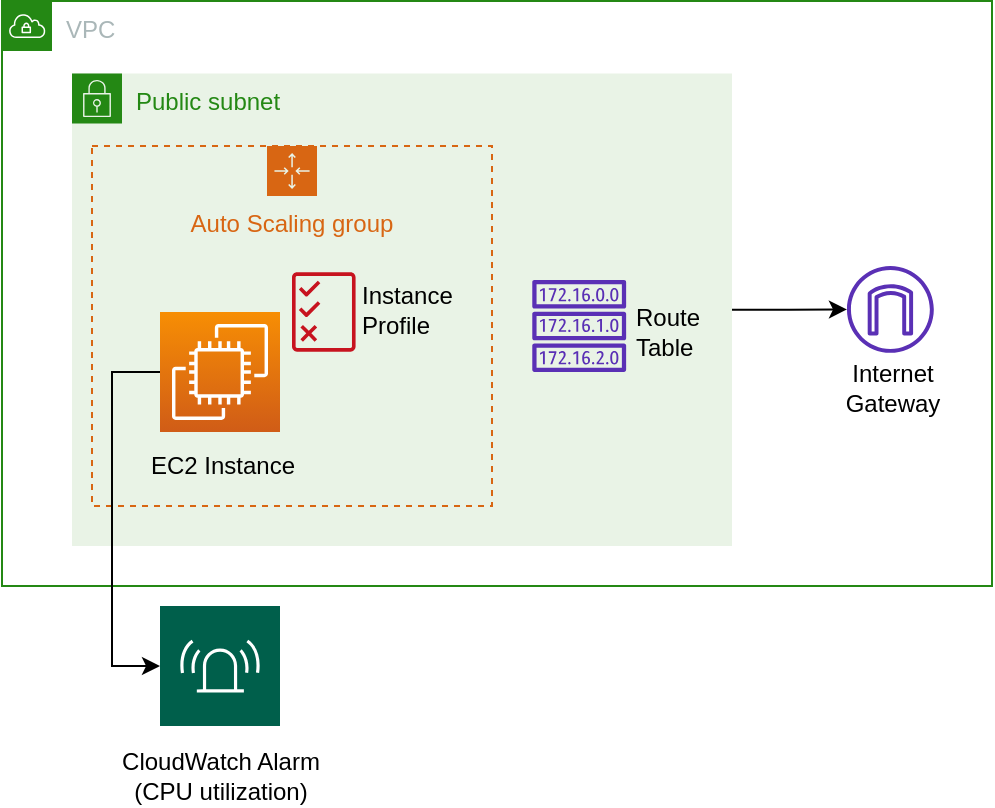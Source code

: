 <mxfile version="14.1.8" type="device"><diagram id="VrJSyCtyyk0UYBWMlAai" name="Page-1"><mxGraphModel dx="1086" dy="806" grid="1" gridSize="10" guides="1" tooltips="1" connect="1" arrows="1" fold="1" page="1" pageScale="1" pageWidth="850" pageHeight="1100" background="none" math="0" shadow="0"><root><mxCell id="0"/><mxCell id="1" parent="0"/><mxCell id="lls4c6PotRuVWO8DvVIY-1" value="VPC" style="points=[[0,0],[0.25,0],[0.5,0],[0.75,0],[1,0],[1,0.25],[1,0.5],[1,0.75],[1,1],[0.75,1],[0.5,1],[0.25,1],[0,1],[0,0.75],[0,0.5],[0,0.25]];outlineConnect=0;gradientColor=none;html=1;whiteSpace=wrap;fontSize=12;fontStyle=0;shape=mxgraph.aws4.group;grIcon=mxgraph.aws4.group_vpc;strokeColor=#248814;fillColor=none;verticalAlign=top;align=left;spacingLeft=30;fontColor=#AAB7B8;dashed=0;" parent="1" vertex="1"><mxGeometry x="85" y="307.5" width="495" height="292.5" as="geometry"/></mxCell><mxCell id="lls4c6PotRuVWO8DvVIY-3" value="Public subnet" style="points=[[0,0],[0.25,0],[0.5,0],[0.75,0],[1,0],[1,0.25],[1,0.5],[1,0.75],[1,1],[0.75,1],[0.5,1],[0.25,1],[0,1],[0,0.75],[0,0.5],[0,0.25]];outlineConnect=0;gradientColor=none;html=1;whiteSpace=wrap;fontSize=12;fontStyle=0;shape=mxgraph.aws4.group;grIcon=mxgraph.aws4.group_security_group;grStroke=0;strokeColor=#248814;fillColor=#E9F3E6;verticalAlign=top;align=left;spacingLeft=30;fontColor=#248814;dashed=0;" parent="1" vertex="1"><mxGeometry x="120" y="343.75" width="330" height="236.25" as="geometry"/></mxCell><mxCell id="CpfxMeXxCXW5DumJ89Vl-26" style="edgeStyle=orthogonalEdgeStyle;rounded=0;orthogonalLoop=1;jettySize=auto;html=1;exitX=1;exitY=0.5;exitDx=0;exitDy=0;" parent="1" source="lls4c6PotRuVWO8DvVIY-3" target="lls4c6PotRuVWO8DvVIY-6" edge="1"><mxGeometry relative="1" as="geometry"/></mxCell><mxCell id="dWnzzBNCo0jr79b0VRSa-27" value="" style="group" parent="1" vertex="1" connectable="0"><mxGeometry x="350" y="447" width="100" height="46" as="geometry"/></mxCell><mxCell id="lls4c6PotRuVWO8DvVIY-5" value="" style="outlineConnect=0;fontColor=#232F3E;gradientColor=none;fillColor=#5A30B5;strokeColor=none;dashed=0;verticalLabelPosition=bottom;verticalAlign=top;align=center;html=1;fontSize=12;fontStyle=0;aspect=fixed;pointerEvents=1;shape=mxgraph.aws4.route_table;" parent="dWnzzBNCo0jr79b0VRSa-27" vertex="1"><mxGeometry width="47.21" height="46" as="geometry"/></mxCell><mxCell id="lls4c6PotRuVWO8DvVIY-9" value="Route &lt;br&gt;Table" style="text;html=1;resizable=0;autosize=1;align=left;verticalAlign=middle;points=[];fillColor=none;strokeColor=none;rounded=0;" parent="dWnzzBNCo0jr79b0VRSa-27" vertex="1"><mxGeometry x="50" y="10.5" width="50" height="30" as="geometry"/></mxCell><mxCell id="CpfxMeXxCXW5DumJ89Vl-24" value="" style="group" parent="1" vertex="1" connectable="0"><mxGeometry x="500" y="440.0" width="60" height="76.421" as="geometry"/></mxCell><mxCell id="lls4c6PotRuVWO8DvVIY-6" value="" style="outlineConnect=0;fontColor=#232F3E;fillColor=#5A30B5;strokeColor=none;dashed=0;verticalLabelPosition=bottom;verticalAlign=top;align=center;html=1;fontSize=12;fontStyle=0;aspect=fixed;pointerEvents=1;shape=mxgraph.aws4.internet_gateway;sketch=0;" parent="CpfxMeXxCXW5DumJ89Vl-24" vertex="1"><mxGeometry x="7.486" width="43.421" height="43.421" as="geometry"/></mxCell><mxCell id="lls4c6PotRuVWO8DvVIY-11" value="Internet&lt;br&gt;Gateway" style="text;html=1;resizable=0;autosize=1;align=center;verticalAlign=middle;points=[];fillColor=none;strokeColor=none;rounded=0;" parent="CpfxMeXxCXW5DumJ89Vl-24" vertex="1"><mxGeometry y="46.421" width="60" height="30" as="geometry"/></mxCell><mxCell id="fXoyjF4_F10-UTlKI6f9-1" value="Auto Scaling group" style="points=[[0,0],[0.25,0],[0.5,0],[0.75,0],[1,0],[1,0.25],[1,0.5],[1,0.75],[1,1],[0.75,1],[0.5,1],[0.25,1],[0,1],[0,0.75],[0,0.5],[0,0.25]];outlineConnect=0;gradientColor=none;html=1;whiteSpace=wrap;fontSize=12;fontStyle=0;shape=mxgraph.aws4.groupCenter;grIcon=mxgraph.aws4.group_auto_scaling_group;grStroke=1;strokeColor=#D86613;fillColor=none;verticalAlign=top;align=center;fontColor=#D86613;dashed=1;spacingTop=25;" vertex="1" parent="1"><mxGeometry x="130" y="380" width="200" height="180" as="geometry"/></mxCell><mxCell id="AjZtPu9GpAJyjRR4jfqs-4" value="" style="group" parent="1" vertex="1" connectable="0"><mxGeometry x="150.0" y="443" width="172.79" height="107" as="geometry"/></mxCell><mxCell id="CpfxMeXxCXW5DumJ89Vl-15" value="" style="group" parent="AjZtPu9GpAJyjRR4jfqs-4" vertex="1" connectable="0"><mxGeometry y="20" width="90" height="87" as="geometry"/></mxCell><mxCell id="dWnzzBNCo0jr79b0VRSa-3" value="" style="outlineConnect=0;fontColor=#232F3E;gradientColor=#F78E04;gradientDirection=north;fillColor=#D05C17;strokeColor=#ffffff;dashed=0;verticalLabelPosition=bottom;verticalAlign=top;align=center;html=1;fontSize=12;fontStyle=0;aspect=fixed;shape=mxgraph.aws4.resourceIcon;resIcon=mxgraph.aws4.ec2;" parent="CpfxMeXxCXW5DumJ89Vl-15" vertex="1"><mxGeometry x="14" width="60" height="60" as="geometry"/></mxCell><mxCell id="dWnzzBNCo0jr79b0VRSa-6" value="&lt;div&gt;&lt;span&gt;EC2 Instance&lt;/span&gt;&lt;/div&gt;" style="text;html=1;resizable=0;autosize=1;align=center;verticalAlign=middle;points=[];fillColor=none;strokeColor=none;rounded=0;" parent="CpfxMeXxCXW5DumJ89Vl-15" vertex="1"><mxGeometry y="67" width="90" height="20" as="geometry"/></mxCell><mxCell id="CpfxMeXxCXW5DumJ89Vl-47" value="" style="group" parent="AjZtPu9GpAJyjRR4jfqs-4" vertex="1" connectable="0"><mxGeometry x="80" width="92.79" height="40" as="geometry"/></mxCell><mxCell id="CpfxMeXxCXW5DumJ89Vl-40" value="" style="outlineConnect=0;fontColor=#232F3E;gradientColor=none;fillColor=#C7131F;strokeColor=none;dashed=0;verticalLabelPosition=bottom;verticalAlign=top;align=center;html=1;fontSize=12;fontStyle=0;aspect=fixed;pointerEvents=1;shape=mxgraph.aws4.permissions;" parent="CpfxMeXxCXW5DumJ89Vl-47" vertex="1"><mxGeometry width="31.79" height="40" as="geometry"/></mxCell><mxCell id="CpfxMeXxCXW5DumJ89Vl-46" value="Instance&lt;br&gt;&lt;div&gt;&lt;span&gt;Profile&lt;/span&gt;&lt;/div&gt;" style="text;html=1;resizable=0;autosize=1;align=left;verticalAlign=middle;points=[];fillColor=none;strokeColor=none;rounded=0;" parent="CpfxMeXxCXW5DumJ89Vl-47" vertex="1"><mxGeometry x="32.79" y="4" width="60" height="30" as="geometry"/></mxCell><mxCell id="fXoyjF4_F10-UTlKI6f9-4" value="" style="group" vertex="1" connectable="0" parent="1"><mxGeometry x="139" y="610" width="110" height="100" as="geometry"/></mxCell><mxCell id="fXoyjF4_F10-UTlKI6f9-2" value="" style="pointerEvents=1;shadow=0;dashed=0;html=1;strokeColor=none;fillColor=#005F4B;labelPosition=center;verticalLabelPosition=bottom;verticalAlign=top;align=center;outlineConnect=0;shape=mxgraph.veeam2.alarm;" vertex="1" parent="fXoyjF4_F10-UTlKI6f9-4"><mxGeometry x="25" width="60" height="60" as="geometry"/></mxCell><mxCell id="fXoyjF4_F10-UTlKI6f9-3" value="CloudWatch Alarm&lt;br&gt;(CPU utilization)" style="text;html=1;resizable=0;autosize=1;align=center;verticalAlign=middle;points=[];fillColor=none;strokeColor=none;rounded=0;" vertex="1" parent="fXoyjF4_F10-UTlKI6f9-4"><mxGeometry y="70" width="110" height="30" as="geometry"/></mxCell><mxCell id="fXoyjF4_F10-UTlKI6f9-5" style="edgeStyle=orthogonalEdgeStyle;rounded=0;orthogonalLoop=1;jettySize=auto;html=1;" edge="1" parent="1" source="dWnzzBNCo0jr79b0VRSa-3" target="fXoyjF4_F10-UTlKI6f9-2"><mxGeometry relative="1" as="geometry"><Array as="points"><mxPoint x="140" y="493"/><mxPoint x="140" y="640"/></Array></mxGeometry></mxCell></root></mxGraphModel></diagram></mxfile>
